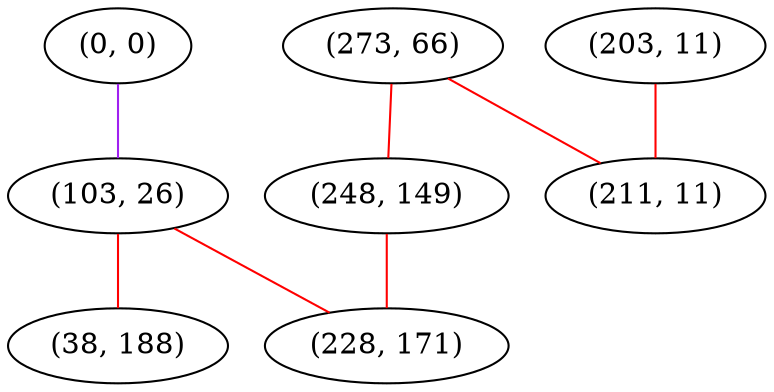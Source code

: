 graph "" {
"(0, 0)";
"(203, 11)";
"(103, 26)";
"(38, 188)";
"(273, 66)";
"(248, 149)";
"(211, 11)";
"(228, 171)";
"(0, 0)" -- "(103, 26)"  [color=purple, key=0, weight=4];
"(203, 11)" -- "(211, 11)"  [color=red, key=0, weight=1];
"(103, 26)" -- "(38, 188)"  [color=red, key=0, weight=1];
"(103, 26)" -- "(228, 171)"  [color=red, key=0, weight=1];
"(273, 66)" -- "(248, 149)"  [color=red, key=0, weight=1];
"(273, 66)" -- "(211, 11)"  [color=red, key=0, weight=1];
"(248, 149)" -- "(228, 171)"  [color=red, key=0, weight=1];
}
